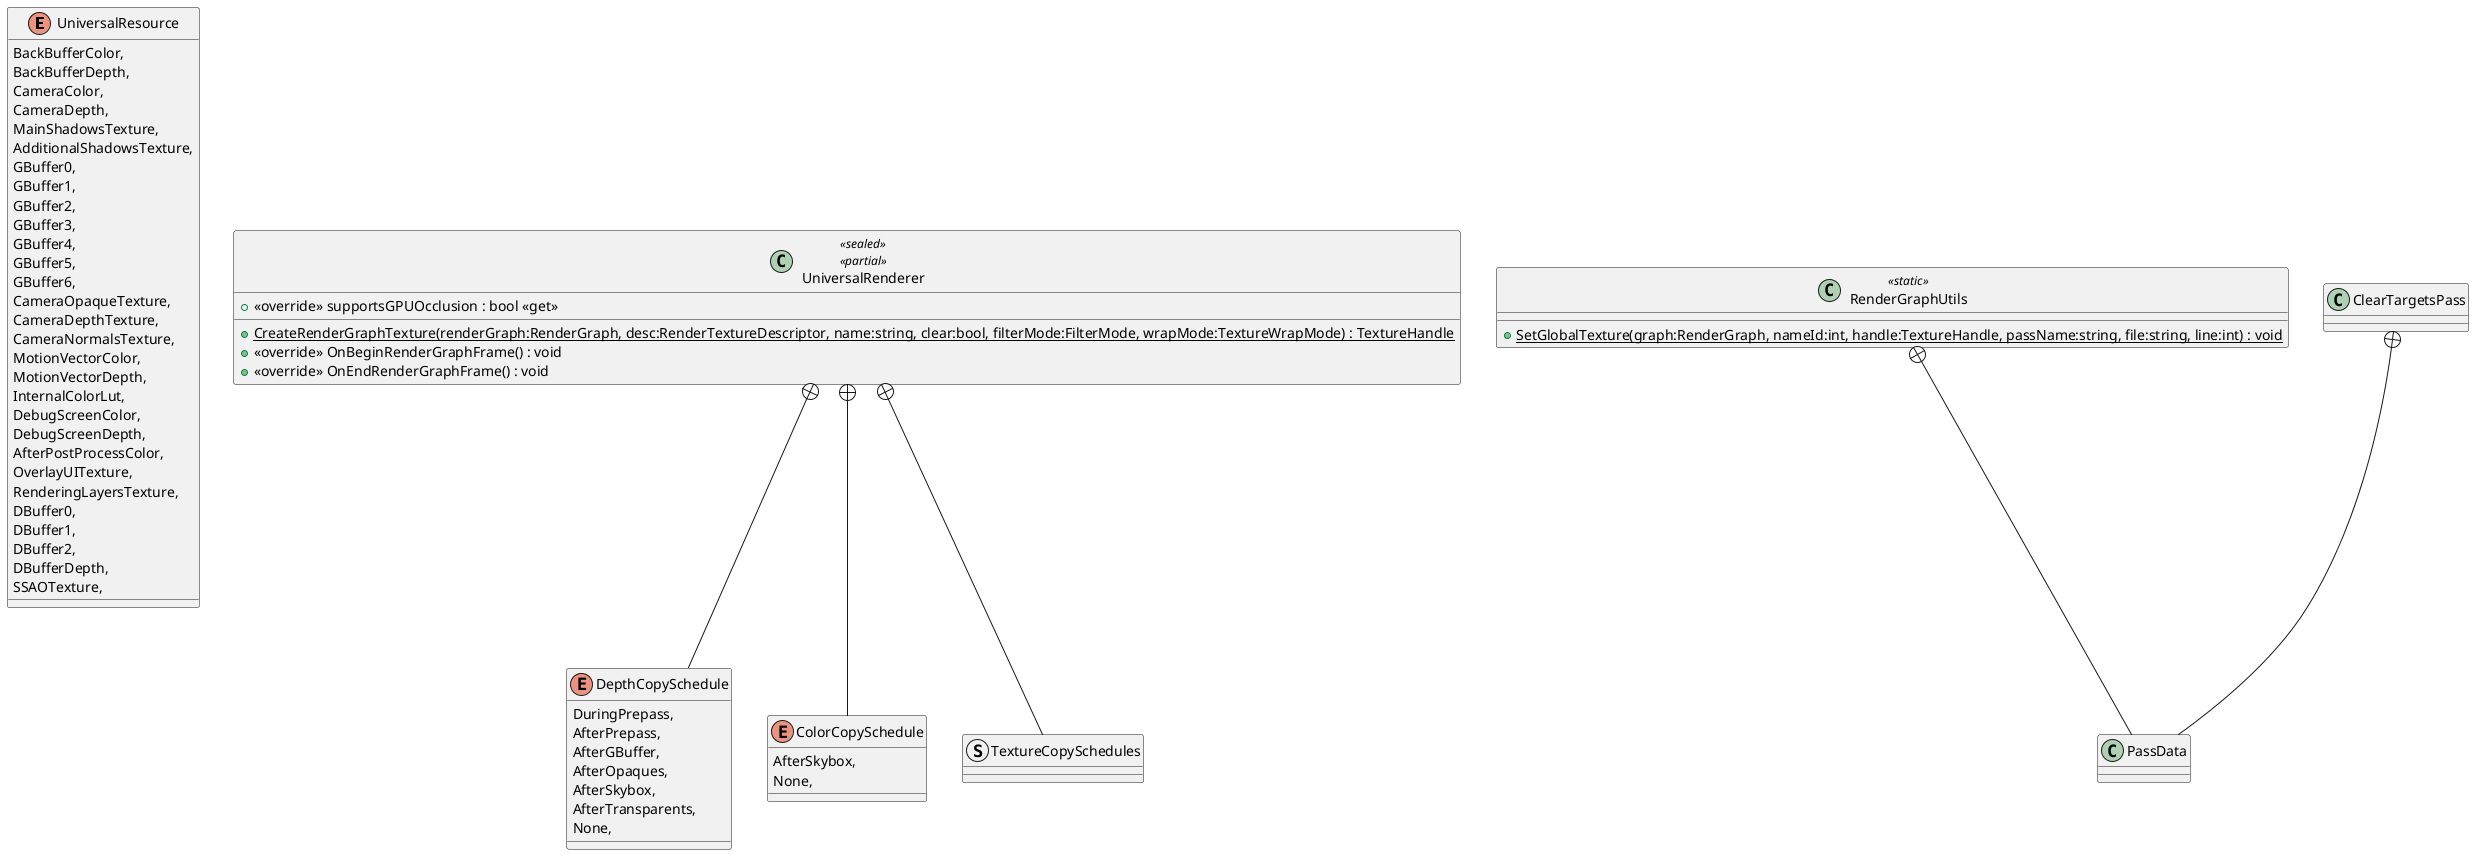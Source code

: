 @startuml
enum UniversalResource {
    BackBufferColor,
    BackBufferDepth,
    CameraColor,
    CameraDepth,
    MainShadowsTexture,
    AdditionalShadowsTexture,
    GBuffer0,
    GBuffer1,
    GBuffer2,
    GBuffer3,
    GBuffer4,
    GBuffer5,
    GBuffer6,
    CameraOpaqueTexture,
    CameraDepthTexture,
    CameraNormalsTexture,
    MotionVectorColor,
    MotionVectorDepth,
    InternalColorLut,
    DebugScreenColor,
    DebugScreenDepth,
    AfterPostProcessColor,
    OverlayUITexture,
    RenderingLayersTexture,
    DBuffer0,
    DBuffer1,
    DBuffer2,
    DBufferDepth,
    SSAOTexture,
}
class UniversalRenderer <<sealed>> <<partial>> {
    + {static} CreateRenderGraphTexture(renderGraph:RenderGraph, desc:RenderTextureDescriptor, name:string, clear:bool, filterMode:FilterMode, wrapMode:TextureWrapMode) : TextureHandle
    + <<override>> OnBeginRenderGraphFrame() : void
    + <<override>> OnEndRenderGraphFrame() : void
    + <<override>> supportsGPUOcclusion : bool <<get>>
}
class RenderGraphUtils <<static>> {
    + {static} SetGlobalTexture(graph:RenderGraph, nameId:int, handle:TextureHandle, passName:string, file:string, line:int) : void
}
class ClearTargetsPass {
}
enum DepthCopySchedule {
    DuringPrepass,
    AfterPrepass,
    AfterGBuffer,
    AfterOpaques,
    AfterSkybox,
    AfterTransparents,
    None,
}
enum ColorCopySchedule {
    AfterSkybox,
    None,
}
struct TextureCopySchedules {
}
class PassData {
}
class PassData {
}
UniversalRenderer +-- DepthCopySchedule
UniversalRenderer +-- ColorCopySchedule
UniversalRenderer +-- TextureCopySchedules
RenderGraphUtils +-- PassData
ClearTargetsPass +-- PassData
@enduml
